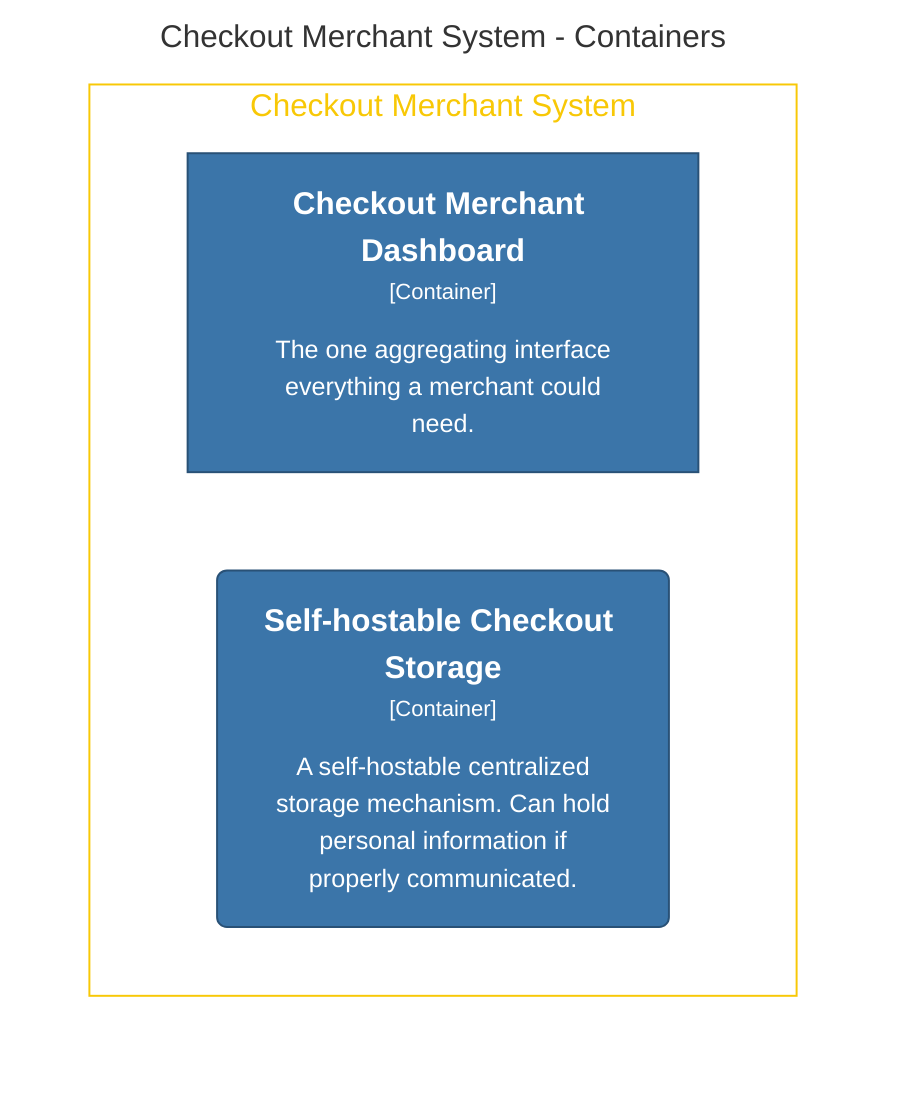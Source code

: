graph TB
  linkStyle default fill:#ffffff

  subgraph diagram [Checkout Merchant System - Containers]
    style diagram fill:#ffffff,stroke:#ffffff

    subgraph 37 [Checkout Merchant System]
      style 37 fill:#ffffff,stroke:#f8c806,color:#f8c806

      38["<div style='font-weight: bold'>Checkout Merchant Dashboard</div><div style='font-size: 70%; margin-top: 0px'>[Container]</div><div style='font-size: 80%; margin-top:10px'>The one aggregating interface<br />everything a merchant could<br />need.</div>"]
      style 38 fill:#3b75a9,stroke:#295176,color:#ffffff
      39("<div style='font-weight: bold'>Self-hostable Checkout Storage</div><div style='font-size: 70%; margin-top: 0px'>[Container]</div><div style='font-size: 80%; margin-top:10px'>A self-hostable centralized<br />storage mechanism. Can hold<br />personal information if<br />properly communicated.</div>")
      style 39 fill:#3b75a9,stroke:#295176,color:#ffffff
    end

  end